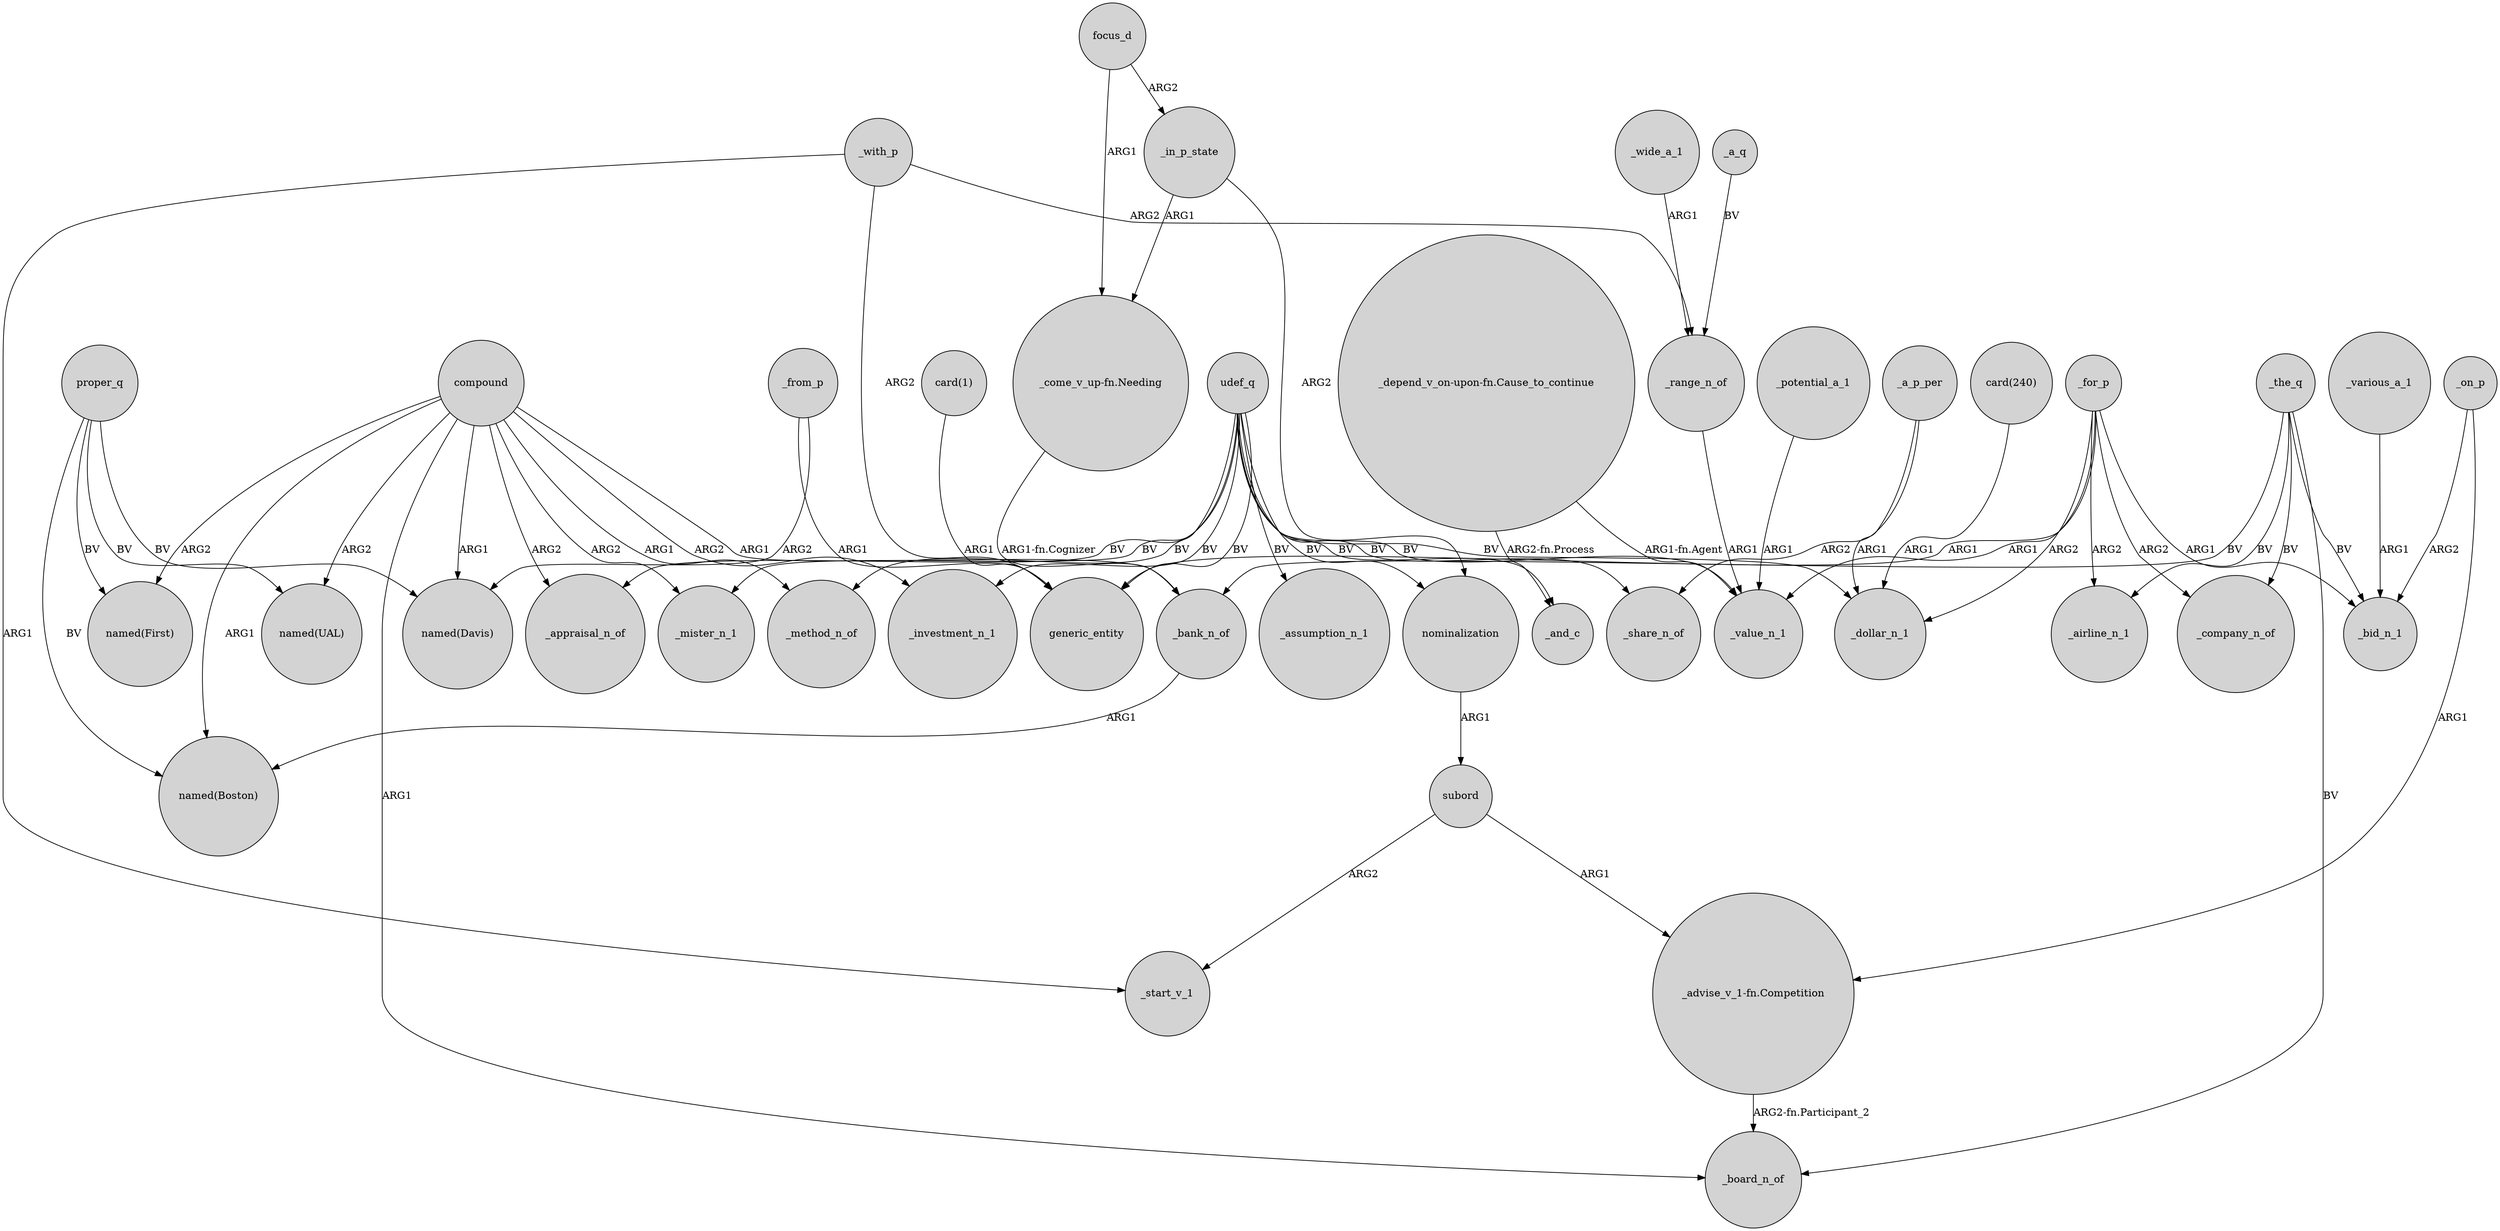 digraph {
	node [shape=circle style=filled]
	_from_p -> "named(Davis)" [label=ARG2]
	_in_p_state -> nominalization [label=ARG2]
	"card(1)" -> generic_entity [label=ARG1]
	compound -> _mister_n_1 [label=ARG2]
	focus_d -> _in_p_state [label=ARG2]
	"_depend_v_on-upon-fn.Cause_to_continue" -> _and_c [label="ARG2-fn.Process"]
	_the_q -> _bank_n_of [label=BV]
	_with_p -> _start_v_1 [label=ARG1]
	compound -> _investment_n_1 [label=ARG2]
	compound -> _bank_n_of [label=ARG1]
	"_advise_v_1-fn.Competition" -> _board_n_of [label="ARG2-fn.Participant_2"]
	proper_q -> "named(Davis)" [label=BV]
	udef_q -> nominalization [label=BV]
	udef_q -> _value_n_1 [label=BV]
	udef_q -> _method_n_of [label=BV]
	proper_q -> "named(Boston)" [label=BV]
	proper_q -> "named(First)" [label=BV]
	"_come_v_up-fn.Needing" -> _bank_n_of [label="ARG1-fn.Cognizer"]
	nominalization -> subord [label=ARG1]
	udef_q -> _and_c [label=BV]
	udef_q -> _mister_n_1 [label=BV]
	_various_a_1 -> _bid_n_1 [label=ARG1]
	_the_q -> _board_n_of [label=BV]
	udef_q -> _assumption_n_1 [label=BV]
	udef_q -> generic_entity [label=BV]
	"_depend_v_on-upon-fn.Cause_to_continue" -> _value_n_1 [label="ARG1-fn.Agent"]
	_with_p -> generic_entity [label=ARG2]
	compound -> "named(Boston)" [label=ARG1]
	_from_p -> generic_entity [label=ARG1]
	proper_q -> "named(UAL)" [label=BV]
	_with_p -> _range_n_of [label=ARG2]
	_for_p -> _value_n_1 [label=ARG1]
	_on_p -> _bid_n_1 [label=ARG2]
	compound -> "named(First)" [label=ARG2]
	_potential_a_1 -> _value_n_1 [label=ARG1]
	_a_p_per -> _share_n_of [label=ARG2]
	_wide_a_1 -> _range_n_of [label=ARG1]
	compound -> _board_n_of [label=ARG1]
	_for_p -> generic_entity [label=ARG1]
	_for_p -> _dollar_n_1 [label=ARG2]
	subord -> _start_v_1 [label=ARG2]
	subord -> "_advise_v_1-fn.Competition" [label=ARG1]
	compound -> "named(Davis)" [label=ARG1]
	_range_n_of -> _value_n_1 [label=ARG1]
	compound -> _method_n_of [label=ARG1]
	udef_q -> _share_n_of [label=BV]
	udef_q -> _dollar_n_1 [label=BV]
	udef_q -> _investment_n_1 [label=BV]
	_the_q -> _airline_n_1 [label=BV]
	_a_p_per -> _dollar_n_1 [label=ARG1]
	_for_p -> _company_n_of [label=ARG2]
	_in_p_state -> "_come_v_up-fn.Needing" [label=ARG1]
	compound -> "named(UAL)" [label=ARG2]
	"card(240)" -> _dollar_n_1 [label=ARG1]
	_a_q -> _range_n_of [label=BV]
	focus_d -> "_come_v_up-fn.Needing" [label=ARG1]
	compound -> _appraisal_n_of [label=ARG2]
	_on_p -> "_advise_v_1-fn.Competition" [label=ARG1]
	udef_q -> _appraisal_n_of [label=BV]
	_the_q -> _company_n_of [label=BV]
	_for_p -> _airline_n_1 [label=ARG2]
	_bank_n_of -> "named(Boston)" [label=ARG1]
	_for_p -> _bid_n_1 [label=ARG1]
	_the_q -> _bid_n_1 [label=BV]
}
